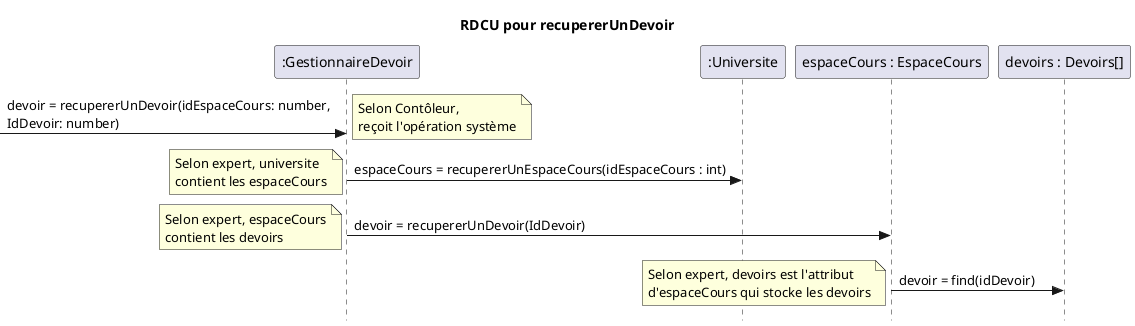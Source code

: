 @startuml recupererUnDevoir
skinparam style strictuml
skinparam defaultfontname Verdana
title RDCU pour recupererUnDevoir
participant ":GestionnaireDevoir" as gestionnaireDevoir
participant ":Universite" as universite
participant "espaceCours : EspaceCours" as cours
participant "devoirs : Devoirs[]" as devoirs

-> gestionnaireDevoir : devoir = recupererUnDevoir(idEspaceCours: number,\nIdDevoir: number)
note left : Selon Contôleur,\nreçoit l'opération système
gestionnaireDevoir -> universite : espaceCours = recupererUnEspaceCours(idEspaceCours : int)
note left : Selon expert, universite\ncontient les espaceCours
gestionnaireDevoir -> cours : devoir = recupererUnDevoir(IdDevoir)
note left : Selon expert, espaceCours\ncontient les devoirs
cours -> devoirs : devoir = find(idDevoir)
note left : Selon expert, devoirs est l'attribut\nd'espaceCours qui stocke les devoirs
@enduml

